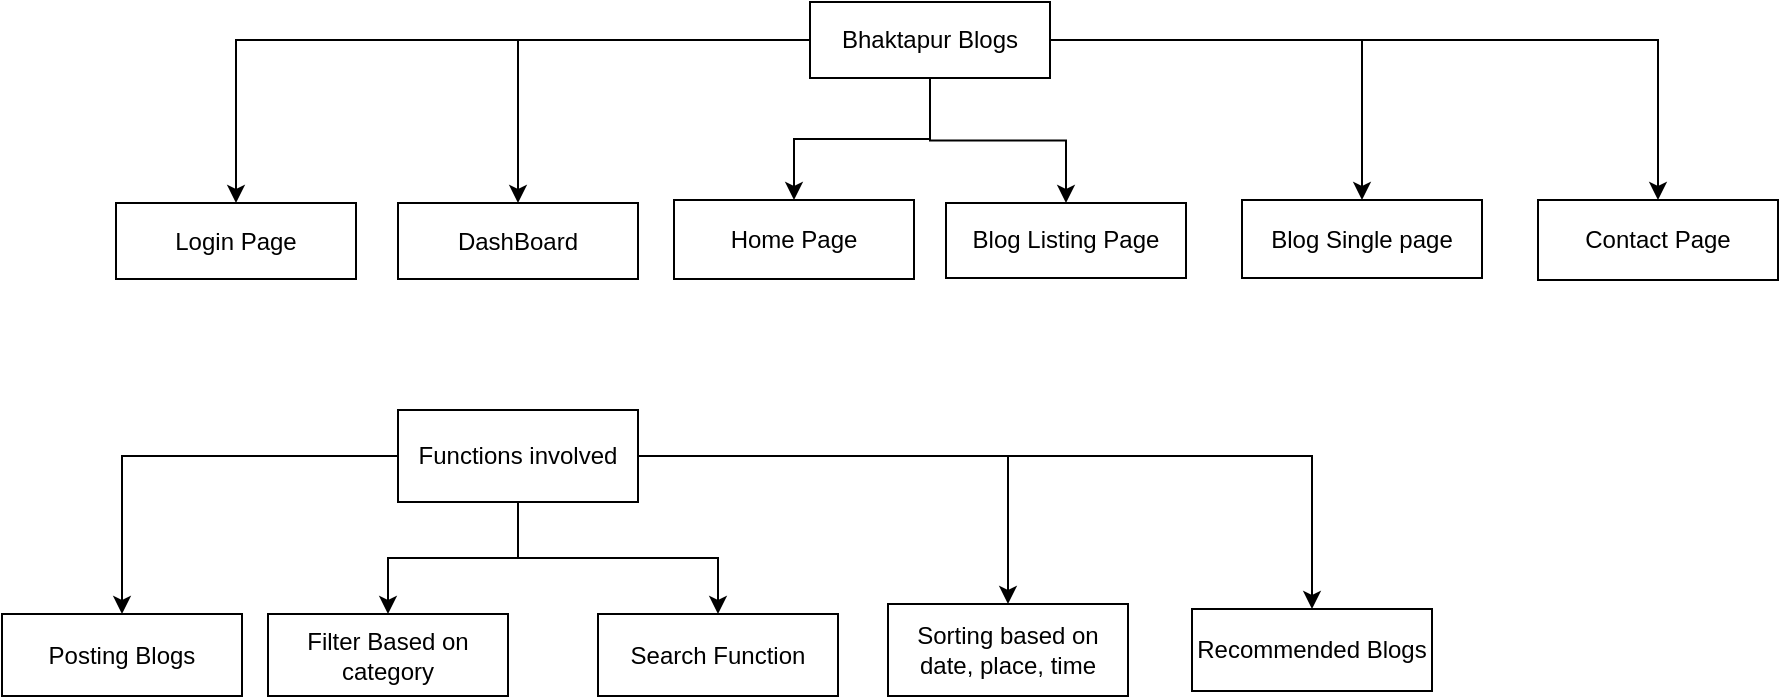 <mxfile version="24.7.14">
  <diagram name="Page-1" id="eazlTOgH6hjbIbosQica">
    <mxGraphModel dx="1635" dy="614" grid="0" gridSize="10" guides="1" tooltips="1" connect="1" arrows="1" fold="1" page="0" pageScale="1" pageWidth="827" pageHeight="1169" math="0" shadow="0">
      <root>
        <mxCell id="0" />
        <mxCell id="1" parent="0" />
        <mxCell id="ziV2CxYxREI1OepjDIaN-2" value="" style="edgeStyle=orthogonalEdgeStyle;rounded=0;orthogonalLoop=1;jettySize=auto;html=1;" edge="1" parent="1" source="dMNMry8chNBNtmjIXC7C-1" target="ziV2CxYxREI1OepjDIaN-1">
          <mxGeometry relative="1" as="geometry" />
        </mxCell>
        <mxCell id="ziV2CxYxREI1OepjDIaN-5" value="" style="edgeStyle=orthogonalEdgeStyle;rounded=0;orthogonalLoop=1;jettySize=auto;html=1;" edge="1" parent="1" source="dMNMry8chNBNtmjIXC7C-1" target="ziV2CxYxREI1OepjDIaN-4">
          <mxGeometry relative="1" as="geometry" />
        </mxCell>
        <mxCell id="ziV2CxYxREI1OepjDIaN-11" value="" style="edgeStyle=orthogonalEdgeStyle;rounded=0;orthogonalLoop=1;jettySize=auto;html=1;" edge="1" parent="1" source="dMNMry8chNBNtmjIXC7C-1" target="ziV2CxYxREI1OepjDIaN-10">
          <mxGeometry relative="1" as="geometry" />
        </mxCell>
        <mxCell id="ziV2CxYxREI1OepjDIaN-15" value="" style="edgeStyle=orthogonalEdgeStyle;rounded=0;orthogonalLoop=1;jettySize=auto;html=1;" edge="1" parent="1" source="dMNMry8chNBNtmjIXC7C-1" target="ziV2CxYxREI1OepjDIaN-14">
          <mxGeometry relative="1" as="geometry" />
        </mxCell>
        <mxCell id="ziV2CxYxREI1OepjDIaN-25" value="" style="edgeStyle=orthogonalEdgeStyle;rounded=0;orthogonalLoop=1;jettySize=auto;html=1;" edge="1" parent="1" source="dMNMry8chNBNtmjIXC7C-1" target="ziV2CxYxREI1OepjDIaN-24">
          <mxGeometry relative="1" as="geometry" />
        </mxCell>
        <mxCell id="ziV2CxYxREI1OepjDIaN-26" style="edgeStyle=orthogonalEdgeStyle;rounded=0;orthogonalLoop=1;jettySize=auto;html=1;entryX=0.5;entryY=0;entryDx=0;entryDy=0;" edge="1" parent="1" source="dMNMry8chNBNtmjIXC7C-1" target="ziV2CxYxREI1OepjDIaN-8">
          <mxGeometry relative="1" as="geometry" />
        </mxCell>
        <mxCell id="dMNMry8chNBNtmjIXC7C-1" value="Bhaktapur Blogs" style="rounded=0;whiteSpace=wrap;html=1;" parent="1" vertex="1">
          <mxGeometry x="284" y="125" width="120" height="38" as="geometry" />
        </mxCell>
        <mxCell id="ziV2CxYxREI1OepjDIaN-1" value="Home Page" style="whiteSpace=wrap;html=1;rounded=0;" vertex="1" parent="1">
          <mxGeometry x="216" y="224" width="120" height="39.5" as="geometry" />
        </mxCell>
        <mxCell id="ziV2CxYxREI1OepjDIaN-4" value="Blog Listing Page" style="whiteSpace=wrap;html=1;rounded=0;" vertex="1" parent="1">
          <mxGeometry x="352" y="225.5" width="120" height="37.5" as="geometry" />
        </mxCell>
        <mxCell id="ziV2CxYxREI1OepjDIaN-8" value="Blog Single page" style="whiteSpace=wrap;html=1;rounded=0;" vertex="1" parent="1">
          <mxGeometry x="500" y="224" width="120" height="39" as="geometry" />
        </mxCell>
        <mxCell id="ziV2CxYxREI1OepjDIaN-10" value="Contact Page" style="whiteSpace=wrap;html=1;rounded=0;" vertex="1" parent="1">
          <mxGeometry x="648" y="224" width="120" height="40" as="geometry" />
        </mxCell>
        <mxCell id="ziV2CxYxREI1OepjDIaN-18" value="" style="edgeStyle=orthogonalEdgeStyle;rounded=0;orthogonalLoop=1;jettySize=auto;html=1;" edge="1" parent="1" source="ziV2CxYxREI1OepjDIaN-12" target="ziV2CxYxREI1OepjDIaN-17">
          <mxGeometry relative="1" as="geometry" />
        </mxCell>
        <mxCell id="ziV2CxYxREI1OepjDIaN-20" value="" style="edgeStyle=orthogonalEdgeStyle;rounded=0;orthogonalLoop=1;jettySize=auto;html=1;" edge="1" parent="1" source="ziV2CxYxREI1OepjDIaN-12" target="ziV2CxYxREI1OepjDIaN-19">
          <mxGeometry relative="1" as="geometry" />
        </mxCell>
        <mxCell id="ziV2CxYxREI1OepjDIaN-23" value="" style="edgeStyle=orthogonalEdgeStyle;rounded=0;orthogonalLoop=1;jettySize=auto;html=1;" edge="1" parent="1" source="ziV2CxYxREI1OepjDIaN-12" target="ziV2CxYxREI1OepjDIaN-22">
          <mxGeometry relative="1" as="geometry" />
        </mxCell>
        <mxCell id="ziV2CxYxREI1OepjDIaN-28" value="" style="edgeStyle=orthogonalEdgeStyle;rounded=0;orthogonalLoop=1;jettySize=auto;html=1;" edge="1" parent="1" source="ziV2CxYxREI1OepjDIaN-12" target="ziV2CxYxREI1OepjDIaN-27">
          <mxGeometry relative="1" as="geometry" />
        </mxCell>
        <mxCell id="ziV2CxYxREI1OepjDIaN-30" value="" style="edgeStyle=orthogonalEdgeStyle;rounded=0;orthogonalLoop=1;jettySize=auto;html=1;" edge="1" parent="1" source="ziV2CxYxREI1OepjDIaN-12" target="ziV2CxYxREI1OepjDIaN-29">
          <mxGeometry relative="1" as="geometry" />
        </mxCell>
        <mxCell id="ziV2CxYxREI1OepjDIaN-12" value="Functions involved" style="rounded=0;whiteSpace=wrap;html=1;" vertex="1" parent="1">
          <mxGeometry x="78" y="329" width="120" height="46" as="geometry" />
        </mxCell>
        <mxCell id="ziV2CxYxREI1OepjDIaN-14" value="DashBoard" style="whiteSpace=wrap;html=1;rounded=0;" vertex="1" parent="1">
          <mxGeometry x="78" y="225.5" width="120" height="38" as="geometry" />
        </mxCell>
        <mxCell id="ziV2CxYxREI1OepjDIaN-17" value="Search Function" style="whiteSpace=wrap;html=1;rounded=0;" vertex="1" parent="1">
          <mxGeometry x="178" y="431" width="120" height="41" as="geometry" />
        </mxCell>
        <mxCell id="ziV2CxYxREI1OepjDIaN-19" value="Filter Based on category" style="rounded=0;whiteSpace=wrap;html=1;" vertex="1" parent="1">
          <mxGeometry x="13" y="431" width="120" height="41" as="geometry" />
        </mxCell>
        <mxCell id="ziV2CxYxREI1OepjDIaN-22" value="Sorting based on date, place, time" style="rounded=0;whiteSpace=wrap;html=1;" vertex="1" parent="1">
          <mxGeometry x="323" y="426" width="120" height="46" as="geometry" />
        </mxCell>
        <mxCell id="ziV2CxYxREI1OepjDIaN-24" value="Login Page" style="rounded=0;whiteSpace=wrap;html=1;" vertex="1" parent="1">
          <mxGeometry x="-63" y="225.5" width="120" height="38" as="geometry" />
        </mxCell>
        <mxCell id="ziV2CxYxREI1OepjDIaN-27" value="Posting Blogs" style="rounded=0;whiteSpace=wrap;html=1;" vertex="1" parent="1">
          <mxGeometry x="-120" y="431" width="120" height="41" as="geometry" />
        </mxCell>
        <mxCell id="ziV2CxYxREI1OepjDIaN-29" value="Recommended Blogs" style="rounded=0;whiteSpace=wrap;html=1;" vertex="1" parent="1">
          <mxGeometry x="475" y="428.5" width="120" height="41" as="geometry" />
        </mxCell>
      </root>
    </mxGraphModel>
  </diagram>
</mxfile>
